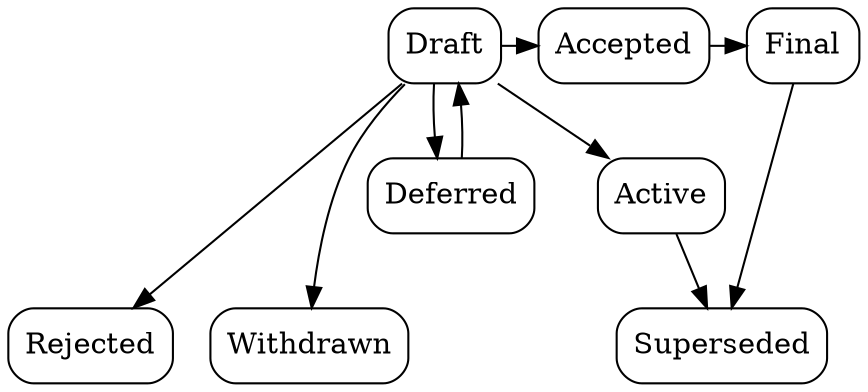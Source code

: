 // Converted into a png with: dot -Tpng -o tap1-flow.png tap1-flow.dot
digraph {
    node[shape=box, style=rounded]

    {rank=same; Accepted, Draft, Final}
    {rank=same; Superseded, Rejected, Withdrawn}

    Draft -> Accepted 
    Accepted -> Final
    Draft -> Deferred
    Deferred -> Draft
    Draft -> Rejected
    Draft -> Withdrawn
    Final -> Superseded
    Draft -> Active
    Active -> Superseded
}
